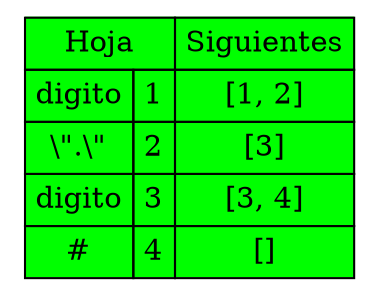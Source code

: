 digraph G{
rankdir=LR
node[shape=plaintext]
b[ label = <<TABLE BORDER="0" CELLBORDER="1" CELLSPACING="0" CELLPADDING="4" BGCOLOR="green"><TR><TD COLSPAN="2">Hoja</TD> <TD >Siguientes</TD></TR> 
<TR>
<TD>digito</TD>
<TD>1</TD>
<TD>[1, 2]</TD>
</TR>
<TR>
<TD>\".\"</TD>
<TD>2</TD>
<TD>[3]</TD>
</TR>
<TR>
<TD>digito</TD>
<TD>3</TD>
<TD>[3, 4]</TD>
</TR>
<TR>
<TD>#</TD>
<TD>4</TD>
<TD>[]</TD>
</TR>
</TABLE> >]
}
